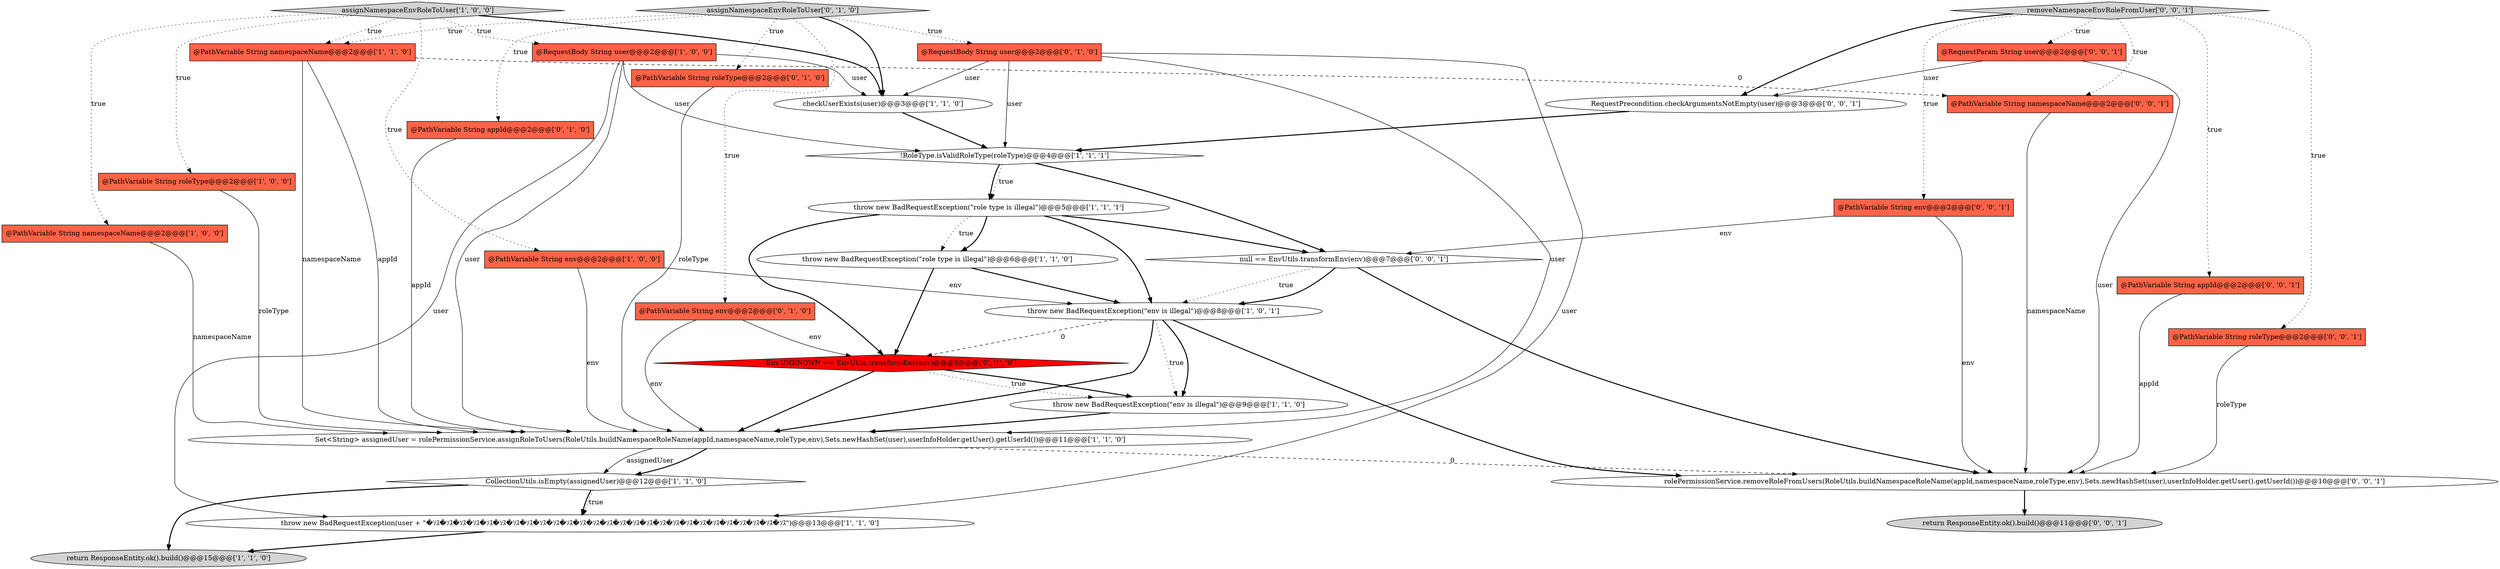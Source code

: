 digraph {
30 [style = filled, label = "@PathVariable String namespaceName@@@2@@@['0', '0', '1']", fillcolor = tomato, shape = box image = "AAA0AAABBB3BBB"];
19 [style = filled, label = "@RequestBody String user@@@2@@@['0', '1', '0']", fillcolor = tomato, shape = box image = "AAA0AAABBB2BBB"];
1 [style = filled, label = "Set<String> assignedUser = rolePermissionService.assignRoleToUsers(RoleUtils.buildNamespaceRoleName(appId,namespaceName,roleType,env),Sets.newHashSet(user),userInfoHolder.getUser().getUserId())@@@11@@@['1', '1', '0']", fillcolor = white, shape = ellipse image = "AAA0AAABBB1BBB"];
11 [style = filled, label = "throw new BadRequestException(\"env is illegal\")@@@9@@@['1', '1', '0']", fillcolor = white, shape = ellipse image = "AAA0AAABBB1BBB"];
5 [style = filled, label = "@PathVariable String env@@@2@@@['1', '0', '0']", fillcolor = tomato, shape = box image = "AAA0AAABBB1BBB"];
8 [style = filled, label = "assignNamespaceEnvRoleToUser['1', '0', '0']", fillcolor = lightgray, shape = diamond image = "AAA0AAABBB1BBB"];
10 [style = filled, label = "throw new BadRequestException(\"role type is illegal\")@@@5@@@['1', '1', '1']", fillcolor = white, shape = ellipse image = "AAA0AAABBB1BBB"];
27 [style = filled, label = "return ResponseEntity.ok().build()@@@11@@@['0', '0', '1']", fillcolor = lightgray, shape = ellipse image = "AAA0AAABBB3BBB"];
18 [style = filled, label = "@PathVariable String env@@@2@@@['0', '1', '0']", fillcolor = tomato, shape = box image = "AAA0AAABBB2BBB"];
9 [style = filled, label = "return ResponseEntity.ok().build()@@@15@@@['1', '1', '0']", fillcolor = lightgray, shape = ellipse image = "AAA0AAABBB1BBB"];
28 [style = filled, label = "null == EnvUtils.transformEnv(env)@@@7@@@['0', '0', '1']", fillcolor = white, shape = diamond image = "AAA0AAABBB3BBB"];
7 [style = filled, label = "@PathVariable String roleType@@@2@@@['1', '0', '0']", fillcolor = tomato, shape = box image = "AAA0AAABBB1BBB"];
12 [style = filled, label = "CollectionUtils.isEmpty(assignedUser)@@@12@@@['1', '1', '0']", fillcolor = white, shape = diamond image = "AAA0AAABBB1BBB"];
16 [style = filled, label = "@PathVariable String roleType@@@2@@@['0', '1', '0']", fillcolor = tomato, shape = box image = "AAA0AAABBB2BBB"];
26 [style = filled, label = "@RequestParam String user@@@2@@@['0', '0', '1']", fillcolor = tomato, shape = box image = "AAA0AAABBB3BBB"];
3 [style = filled, label = "throw new BadRequestException(\"role type is illegal\")@@@6@@@['1', '1', '0']", fillcolor = white, shape = ellipse image = "AAA0AAABBB1BBB"];
17 [style = filled, label = "@PathVariable String appId@@@2@@@['0', '1', '0']", fillcolor = tomato, shape = box image = "AAA0AAABBB2BBB"];
4 [style = filled, label = "throw new BadRequestException(user + \"�ｿｽ�ｿｽ�ｿｽ�ｿｽ�ｿｽ�ｿｽ�ｿｽ�ｿｽ�ｿｽ�ｿｽ�ｿｽ�ｿｽ�ｿｽ�ｿｽ�ｿｽ�ｿｽ�ｿｽ�ｿｽ�ｿｽ�ｿｽ�ｿｽ�ｿｽ�ｿｽ�ｿｽ�ｿｽ�ｿｽ�ｿｽ\")@@@13@@@['1', '1', '0']", fillcolor = white, shape = ellipse image = "AAA0AAABBB1BBB"];
24 [style = filled, label = "rolePermissionService.removeRoleFromUsers(RoleUtils.buildNamespaceRoleName(appId,namespaceName,roleType,env),Sets.newHashSet(user),userInfoHolder.getUser().getUserId())@@@10@@@['0', '0', '1']", fillcolor = white, shape = ellipse image = "AAA0AAABBB3BBB"];
31 [style = filled, label = "removeNamespaceEnvRoleFromUser['0', '0', '1']", fillcolor = lightgray, shape = diamond image = "AAA0AAABBB3BBB"];
2 [style = filled, label = "throw new BadRequestException(\"env is illegal\")@@@8@@@['1', '0', '1']", fillcolor = white, shape = ellipse image = "AAA0AAABBB1BBB"];
29 [style = filled, label = "@PathVariable String appId@@@2@@@['0', '0', '1']", fillcolor = tomato, shape = box image = "AAA0AAABBB3BBB"];
23 [style = filled, label = "RequestPrecondition.checkArgumentsNotEmpty(user)@@@3@@@['0', '0', '1']", fillcolor = white, shape = ellipse image = "AAA0AAABBB3BBB"];
13 [style = filled, label = "@PathVariable String namespaceName@@@2@@@['1', '0', '0']", fillcolor = tomato, shape = box image = "AAA0AAABBB1BBB"];
14 [style = filled, label = "@PathVariable String namespaceName@@@2@@@['1', '1', '0']", fillcolor = tomato, shape = box image = "AAA0AAABBB1BBB"];
20 [style = filled, label = "assignNamespaceEnvRoleToUser['0', '1', '0']", fillcolor = lightgray, shape = diamond image = "AAA0AAABBB2BBB"];
0 [style = filled, label = "@RequestBody String user@@@2@@@['1', '0', '0']", fillcolor = tomato, shape = box image = "AAA0AAABBB1BBB"];
22 [style = filled, label = "@PathVariable String roleType@@@2@@@['0', '0', '1']", fillcolor = tomato, shape = box image = "AAA0AAABBB3BBB"];
6 [style = filled, label = "checkUserExists(user)@@@3@@@['1', '1', '0']", fillcolor = white, shape = ellipse image = "AAA0AAABBB1BBB"];
15 [style = filled, label = "!RoleType.isValidRoleType(roleType)@@@4@@@['1', '1', '1']", fillcolor = white, shape = diamond image = "AAA0AAABBB1BBB"];
21 [style = filled, label = "Env.UNKNOWN == EnvUtils.transformEnv(env)@@@8@@@['0', '1', '0']", fillcolor = red, shape = diamond image = "AAA1AAABBB2BBB"];
25 [style = filled, label = "@PathVariable String env@@@2@@@['0', '0', '1']", fillcolor = tomato, shape = box image = "AAA0AAABBB3BBB"];
4->9 [style = bold, label=""];
31->25 [style = dotted, label="true"];
31->22 [style = dotted, label="true"];
15->10 [style = bold, label=""];
31->23 [style = bold, label=""];
10->28 [style = bold, label=""];
21->11 [style = dotted, label="true"];
5->2 [style = solid, label="env"];
5->1 [style = solid, label="env"];
11->1 [style = bold, label=""];
0->6 [style = solid, label="user"];
2->1 [style = bold, label=""];
20->17 [style = dotted, label="true"];
18->21 [style = solid, label="env"];
23->15 [style = bold, label=""];
20->14 [style = dotted, label="true"];
13->1 [style = solid, label="namespaceName"];
28->2 [style = dotted, label="true"];
10->3 [style = dotted, label="true"];
8->7 [style = dotted, label="true"];
10->3 [style = bold, label=""];
15->10 [style = dotted, label="true"];
8->6 [style = bold, label=""];
10->21 [style = bold, label=""];
20->6 [style = bold, label=""];
12->9 [style = bold, label=""];
22->24 [style = solid, label="roleType"];
14->1 [style = solid, label="appId"];
7->1 [style = solid, label="roleType"];
0->1 [style = solid, label="user"];
6->15 [style = bold, label=""];
19->1 [style = solid, label="user"];
2->11 [style = dotted, label="true"];
1->12 [style = solid, label="assignedUser"];
25->24 [style = solid, label="env"];
28->2 [style = bold, label=""];
14->1 [style = solid, label="namespaceName"];
0->15 [style = solid, label="user"];
31->30 [style = dotted, label="true"];
26->23 [style = solid, label="user"];
26->24 [style = solid, label="user"];
30->24 [style = solid, label="namespaceName"];
18->1 [style = solid, label="env"];
3->2 [style = bold, label=""];
12->4 [style = bold, label=""];
21->11 [style = bold, label=""];
15->28 [style = bold, label=""];
19->4 [style = solid, label="user"];
8->5 [style = dotted, label="true"];
31->26 [style = dotted, label="true"];
2->21 [style = dashed, label="0"];
8->14 [style = dotted, label="true"];
19->6 [style = solid, label="user"];
21->1 [style = bold, label=""];
14->30 [style = dashed, label="0"];
1->24 [style = dashed, label="0"];
19->15 [style = solid, label="user"];
1->12 [style = bold, label=""];
20->18 [style = dotted, label="true"];
29->24 [style = solid, label="appId"];
28->24 [style = bold, label=""];
16->1 [style = solid, label="roleType"];
25->28 [style = solid, label="env"];
3->21 [style = bold, label=""];
10->2 [style = bold, label=""];
12->4 [style = dotted, label="true"];
8->13 [style = dotted, label="true"];
8->0 [style = dotted, label="true"];
20->19 [style = dotted, label="true"];
2->24 [style = bold, label=""];
31->29 [style = dotted, label="true"];
24->27 [style = bold, label=""];
2->11 [style = bold, label=""];
20->16 [style = dotted, label="true"];
17->1 [style = solid, label="appId"];
0->4 [style = solid, label="user"];
}
